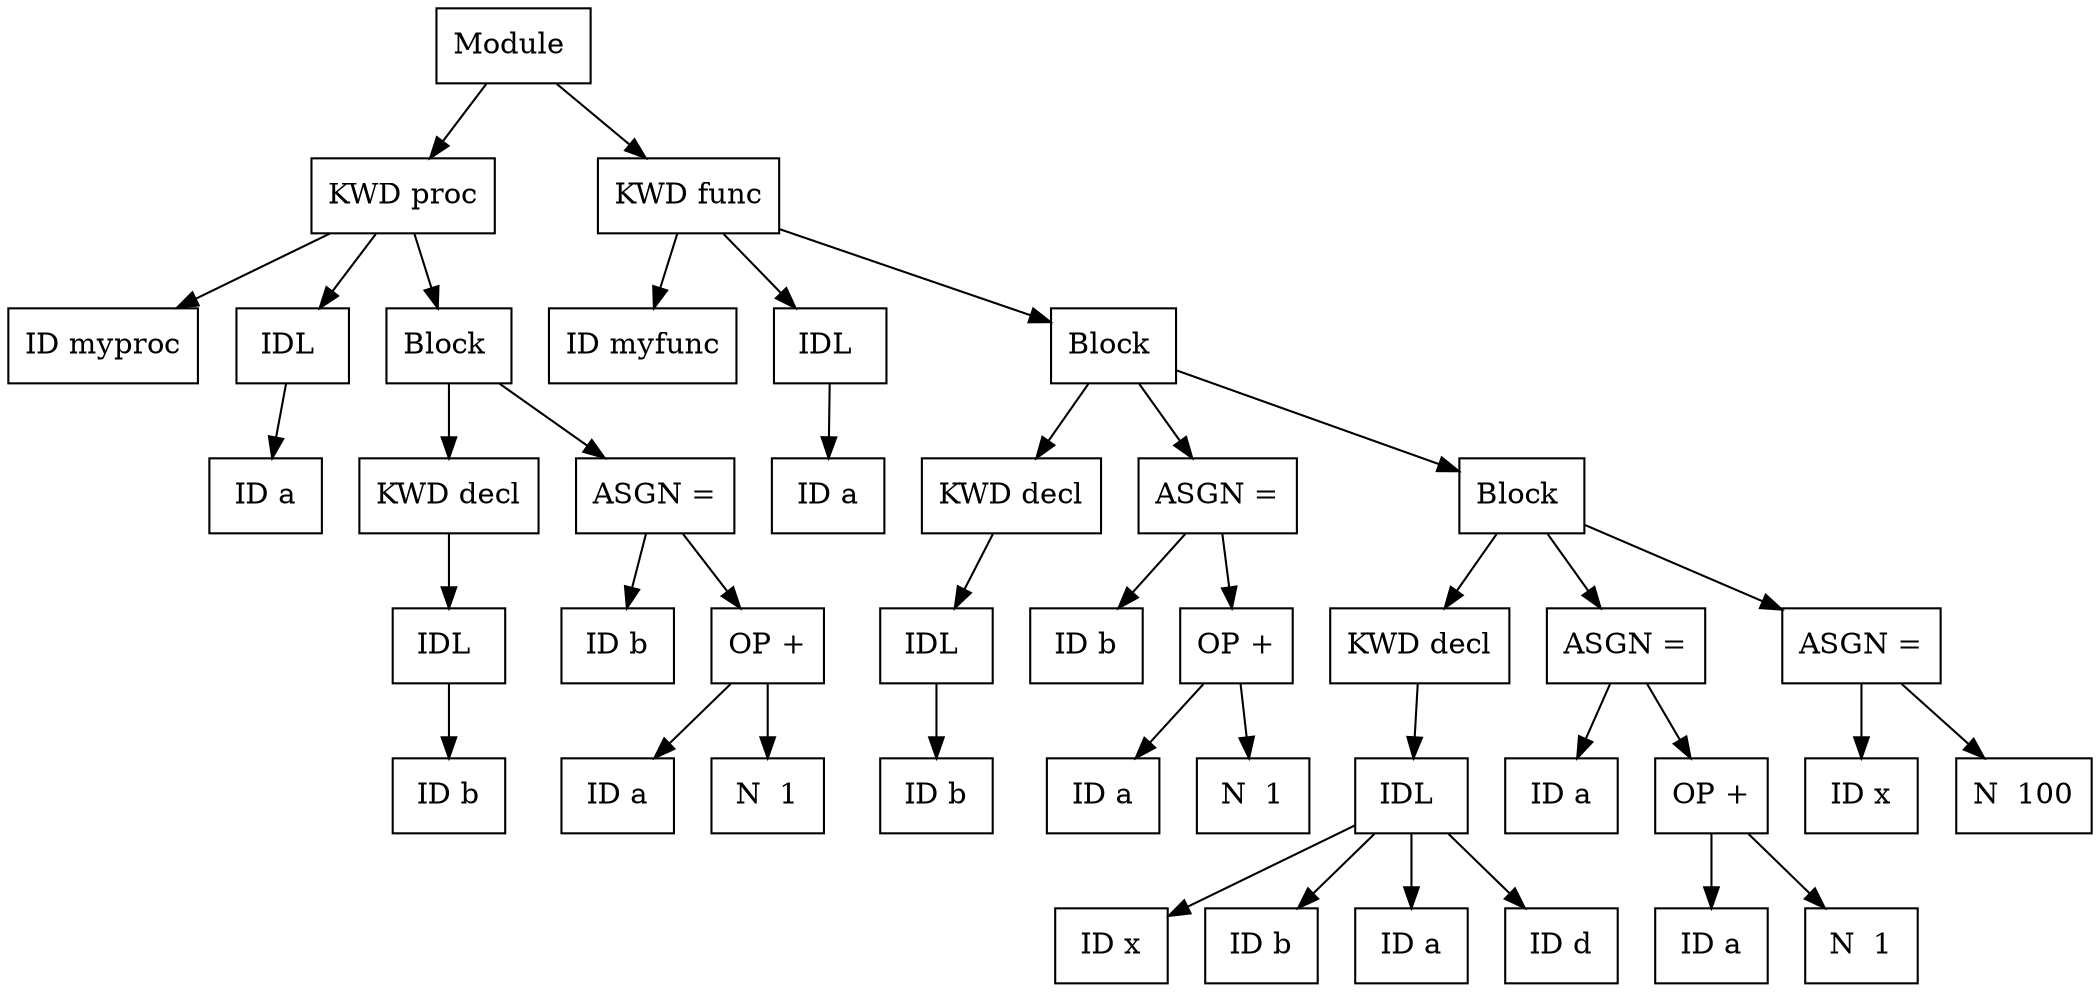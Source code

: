 digraph G {
node [shape = box];
node1 [ uuid = "cffedefa-55f9-40d8-a73a-2afafbfc5d78" label = "Module " ];
node2 [ uuid = "3a893bbf-0caa-4757-8f62-f569a36836eb" label = "KWD proc" ];
node3 [ uuid = "5e90bf74-95e3-42c6-8e0e-a9d17dd1a1e2" label = "ID myproc" ];
node2 -> node3;
node4 [ uuid = "504106cf-443b-4e7e-bc60-114daa250016" label = "IDL " ];
node5 [ uuid = "a526fb74-ba5a-4621-867f-546fbff7aaf6" label = "ID a" ];
node4 -> node5;
node2 -> node4;
node6 [ uuid = "00df1541-c56a-4b6a-a483-b00af8b20efa" label = "Block " ];
node7 [ uuid = "ad852353-4db2-468d-88be-03dc12c1c914" label = "KWD decl" ];
node8 [ uuid = "e115b6d0-00d4-4d02-ae60-d3ae335d3ea4" label = "IDL " ];
node9 [ uuid = "4969ed52-2e8b-4c9e-b714-1d1442cedad4" label = "ID b" ];
node8 -> node9;
node7 -> node8;
node6 -> node7;
node11 [ uuid = "6fe7680e-a494-4add-8503-007d6aeb8f09" label = "ASGN =" ];
node10 [ uuid = "4de027cf-f2e9-4b0c-befb-24fde1370e4f" label = "ID b" ];
node11 -> node10;
node13 [ uuid = "30b6c8c2-49b7-4826-81d8-60559da593f4" label = "OP +" ];
node12 [ uuid = "98e76bbd-e0da-4f6d-82a8-47b4aa7c59f5" label = "ID a" ];
node13 -> node12;
node14 [ uuid = "abf6d105-af9a-4063-b4bd-f6c435a6d85a" label = "N  1" ];
node13 -> node14;
node11 -> node13;
node6 -> node11;
node2 -> node6;
node1 -> node2;
node15 [ uuid = "52e6592d-2e02-4dbb-abba-d225234b420d" label = "KWD func" ];
node16 [ uuid = "32141f1e-7134-4fd9-9175-9b6c90160abc" label = "ID myfunc" ];
node15 -> node16;
node17 [ uuid = "f097c5f3-badd-4d91-84d2-a3c3d63cd42e" label = "IDL " ];
node18 [ uuid = "4182c482-2f4e-40d6-bc72-74813b0949d7" label = "ID a" ];
node17 -> node18;
node15 -> node17;
node19 [ uuid = "207c46e8-ff6c-4200-a5be-3c8adfaf3206" label = "Block " ];
node20 [ uuid = "735b1585-d5b1-4869-9244-244e03716c75" label = "KWD decl" ];
node21 [ uuid = "1a333822-c68a-4c7b-9d73-f6886a21110b" label = "IDL " ];
node22 [ uuid = "e040ec53-5378-44dd-9e68-60b9043b637b" label = "ID b" ];
node21 -> node22;
node20 -> node21;
node19 -> node20;
node24 [ uuid = "b6114673-45b9-45d3-a810-f3eb2063a8a3" label = "ASGN =" ];
node23 [ uuid = "e77e3e03-cf26-4dac-9eba-4c6475c41ee6" label = "ID b" ];
node24 -> node23;
node26 [ uuid = "4907365e-458c-4568-8b05-2b775cb4f03a" label = "OP +" ];
node25 [ uuid = "110dd440-d5a8-4bc4-b6c3-0161f6f3e443" label = "ID a" ];
node26 -> node25;
node27 [ uuid = "fc46f5c7-dc16-40cb-ae05-0a49aa705d48" label = "N  1" ];
node26 -> node27;
node24 -> node26;
node19 -> node24;
node28 [ uuid = "a978d124-0776-42b1-b269-01956e555272" label = "Block " ];
node29 [ uuid = "3dd6f85a-8405-4ec0-8544-8cdf5bd3fb82" label = "KWD decl" ];
node30 [ uuid = "bda900fa-4df9-4291-a517-93c72c62bb7e" label = "IDL " ];
node31 [ uuid = "8b32ef5c-bef7-4e92-b477-a4913ee05af9" label = "ID x" ];
node30 -> node31;
node32 [ uuid = "cea87200-d6e0-4ef9-98ea-c9ef54326d3d" label = "ID b" ];
node30 -> node32;
node33 [ uuid = "22dbf0d1-7849-4c08-81f4-adc5c6827391" label = "ID a" ];
node30 -> node33;
node34 [ uuid = "f955372a-569b-42e7-b591-643b3798ce6d" label = "ID d" ];
node30 -> node34;
node29 -> node30;
node28 -> node29;
node36 [ uuid = "c670a76f-0658-4ced-a7ea-591f803c558a" label = "ASGN =" ];
node35 [ uuid = "4a6cdbbc-9a95-48e9-b003-28e07d0e6b77" label = "ID a" ];
node36 -> node35;
node38 [ uuid = "fca174e7-d6f3-405f-a590-be1cff2b0f15" label = "OP +" ];
node37 [ uuid = "fbf8f4c3-d28c-47b7-9c71-80b5424196fb" label = "ID a" ];
node38 -> node37;
node39 [ uuid = "8e23fb13-4074-4c87-946a-d40b8dea4514" label = "N  1" ];
node38 -> node39;
node36 -> node38;
node28 -> node36;
node41 [ uuid = "317a136d-82b2-4df7-a53a-75c5b61ce216" label = "ASGN =" ];
node40 [ uuid = "090432d8-5398-43ee-a73b-3ff783368f40" label = "ID x" ];
node41 -> node40;
node42 [ uuid = "5ddf56b6-6009-4958-ad82-001a16930c6a" label = "N  100" ];
node41 -> node42;
node28 -> node41;
node19 -> node28;
node15 -> node19;
node1 -> node15;
}
